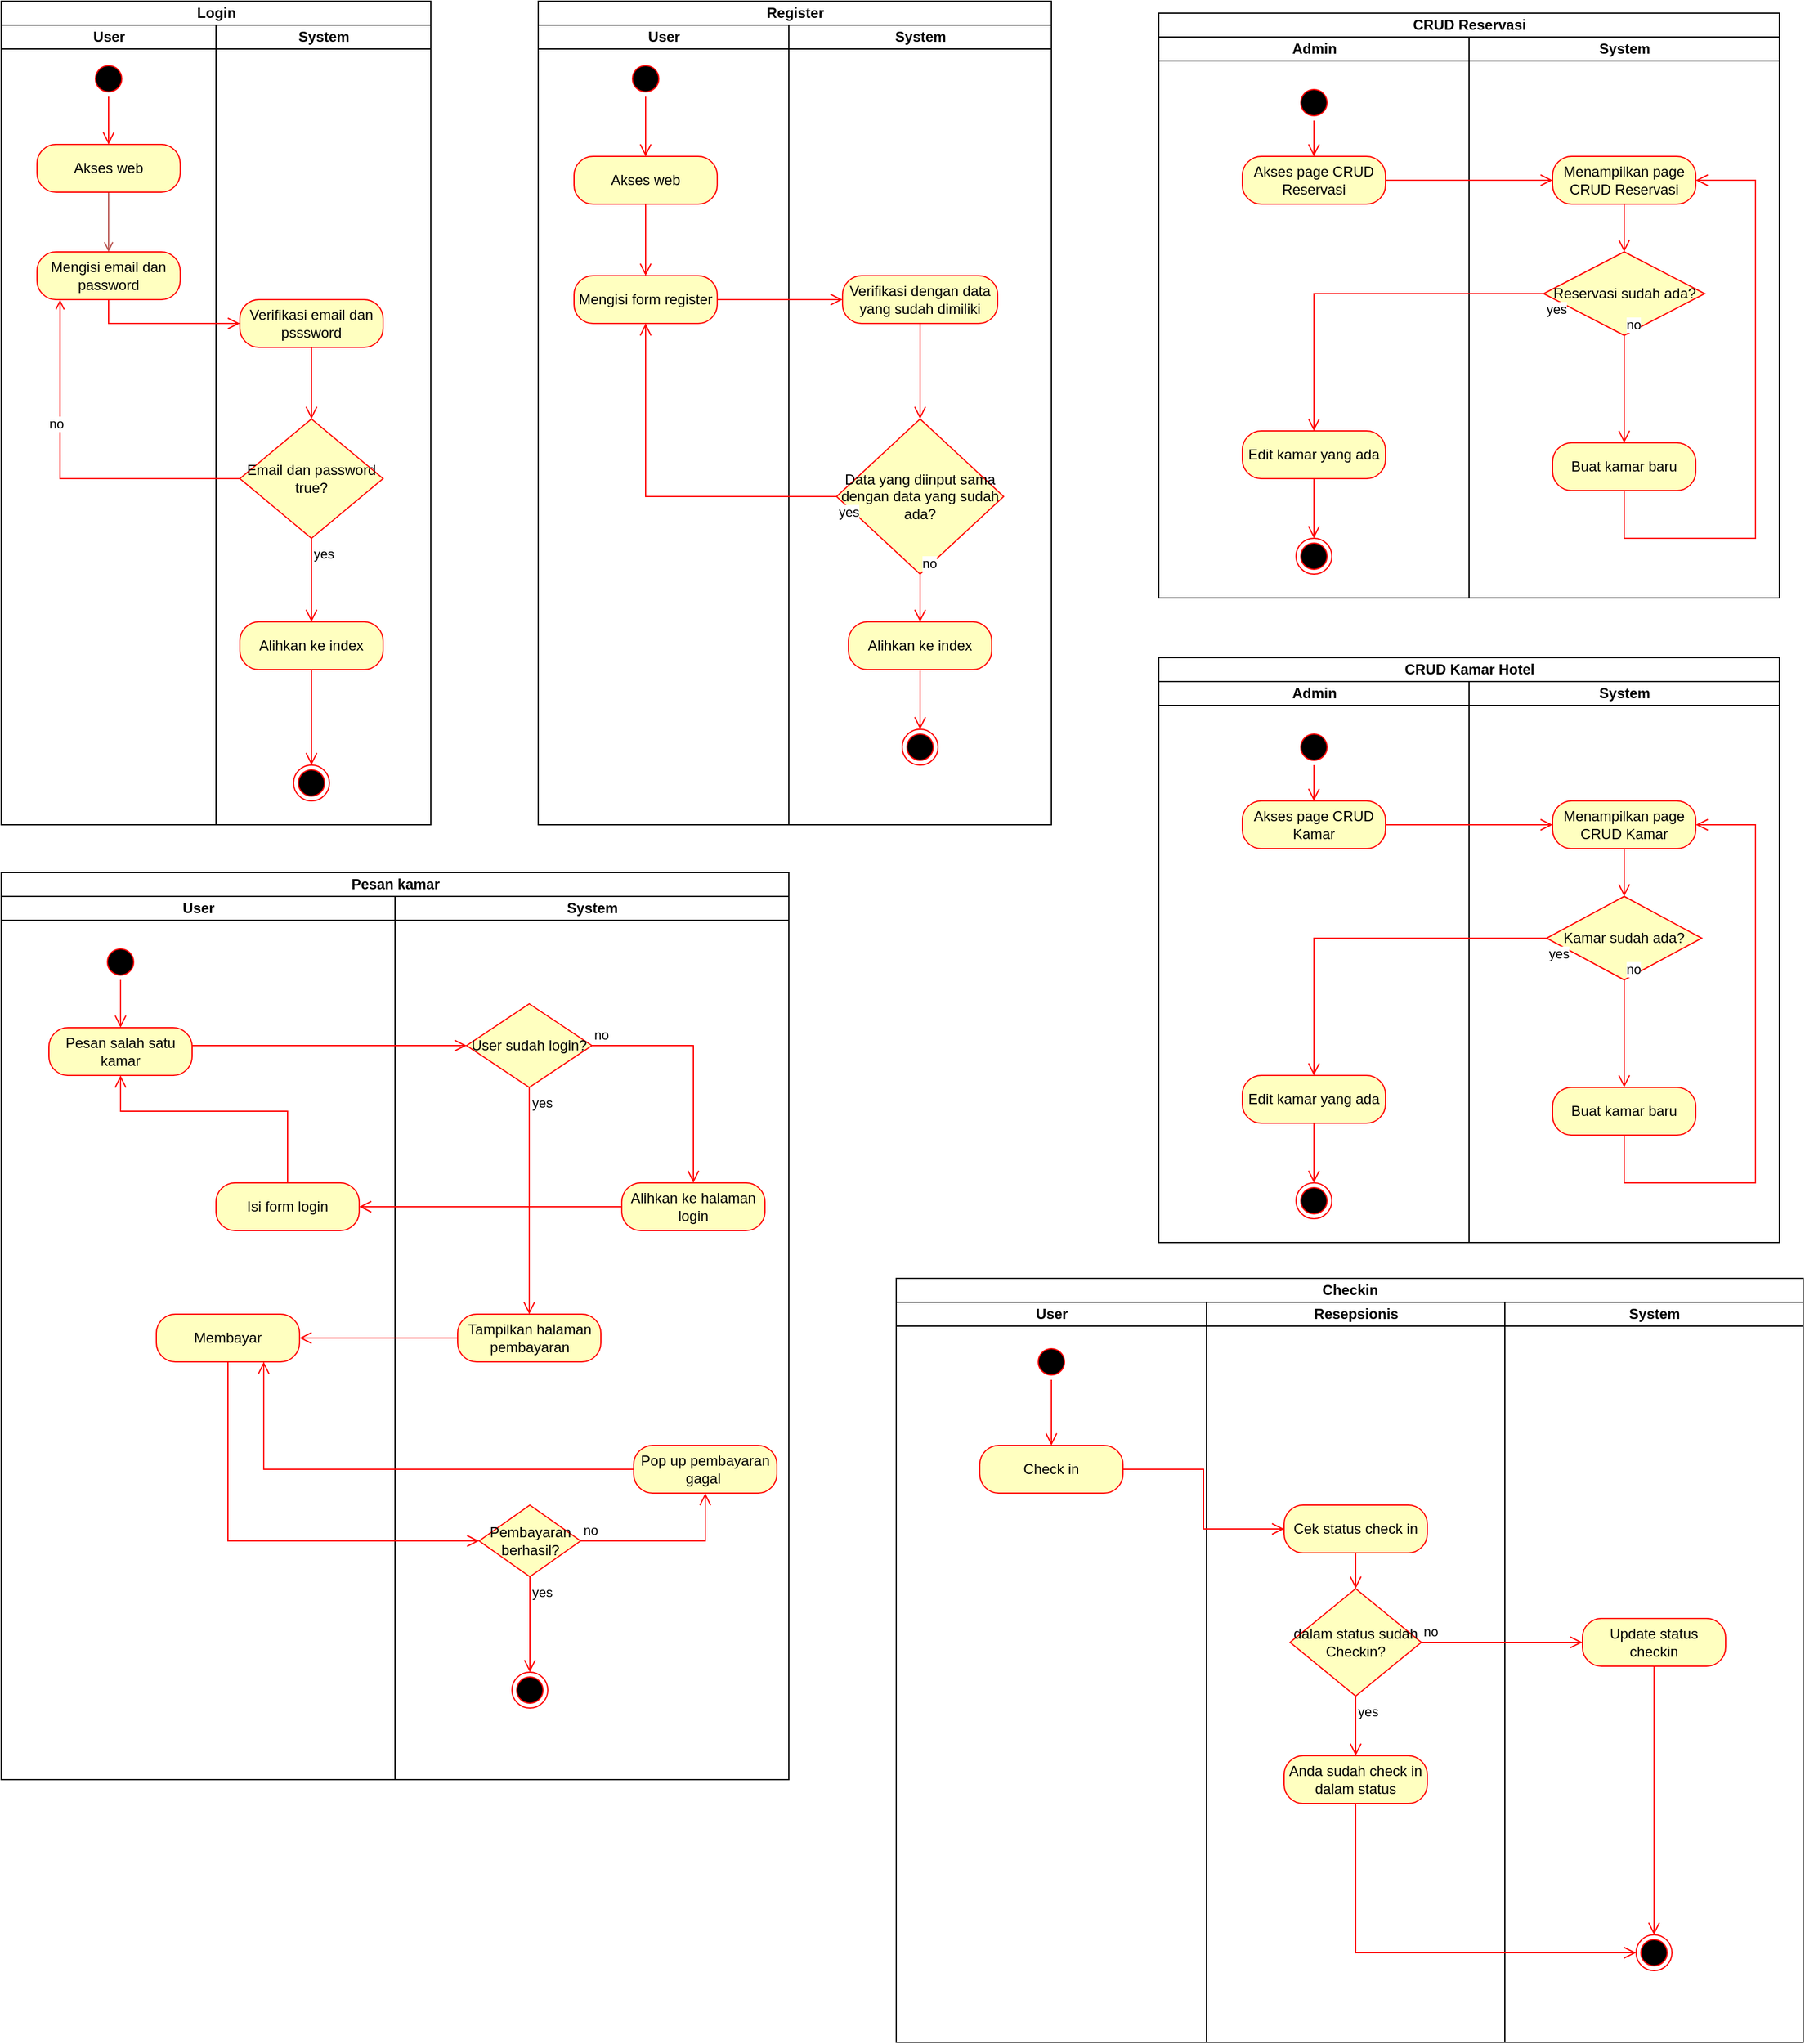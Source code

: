 <mxfile version="20.8.9" type="github">
  <diagram id="w5Iw6pwl8o3YvphtHwPO" name="Page-1">
    <mxGraphModel dx="1516" dy="861" grid="1" gridSize="10" guides="1" tooltips="1" connect="1" arrows="1" fold="1" page="1" pageScale="1" pageWidth="850" pageHeight="1100" math="0" shadow="0">
      <root>
        <mxCell id="0" />
        <mxCell id="1" parent="0" />
        <mxCell id="3vmP3eRCY4VIx7kzNNld-3" value="Login" style="swimlane;childLayout=stackLayout;resizeParent=1;resizeParentMax=0;startSize=20;html=1;" parent="1" vertex="1">
          <mxGeometry x="70" y="10" width="360" height="690" as="geometry" />
        </mxCell>
        <mxCell id="3vmP3eRCY4VIx7kzNNld-4" value="User" style="swimlane;startSize=20;html=1;" parent="3vmP3eRCY4VIx7kzNNld-3" vertex="1">
          <mxGeometry y="20" width="180" height="670" as="geometry" />
        </mxCell>
        <mxCell id="3vmP3eRCY4VIx7kzNNld-7" value="" style="ellipse;html=1;shape=startState;fillColor=#000000;strokeColor=#ff0000;" parent="3vmP3eRCY4VIx7kzNNld-4" vertex="1">
          <mxGeometry x="75" y="30" width="30" height="30" as="geometry" />
        </mxCell>
        <mxCell id="3vmP3eRCY4VIx7kzNNld-8" value="" style="edgeStyle=orthogonalEdgeStyle;html=1;verticalAlign=bottom;endArrow=open;endSize=8;strokeColor=#ff0000;rounded=0;entryX=0.5;entryY=0;entryDx=0;entryDy=0;" parent="3vmP3eRCY4VIx7kzNNld-4" source="3vmP3eRCY4VIx7kzNNld-7" target="3vmP3eRCY4VIx7kzNNld-9" edge="1">
          <mxGeometry relative="1" as="geometry">
            <mxPoint x="90" y="100" as="targetPoint" />
          </mxGeometry>
        </mxCell>
        <mxCell id="3vmP3eRCY4VIx7kzNNld-15" style="edgeStyle=orthogonalEdgeStyle;rounded=0;orthogonalLoop=1;jettySize=auto;html=1;entryX=0.5;entryY=0;entryDx=0;entryDy=0;fillColor=#f8cecc;strokeColor=#b85450;endArrow=open;endFill=0;" parent="3vmP3eRCY4VIx7kzNNld-4" source="3vmP3eRCY4VIx7kzNNld-9" target="3vmP3eRCY4VIx7kzNNld-13" edge="1">
          <mxGeometry relative="1" as="geometry" />
        </mxCell>
        <mxCell id="3vmP3eRCY4VIx7kzNNld-9" value="Akses web" style="rounded=1;whiteSpace=wrap;html=1;arcSize=40;fontColor=#000000;fillColor=#ffffc0;strokeColor=#ff0000;" parent="3vmP3eRCY4VIx7kzNNld-4" vertex="1">
          <mxGeometry x="30" y="100" width="120" height="40" as="geometry" />
        </mxCell>
        <mxCell id="3vmP3eRCY4VIx7kzNNld-13" value="Mengisi email dan password" style="rounded=1;whiteSpace=wrap;html=1;arcSize=40;fontColor=#000000;fillColor=#ffffc0;strokeColor=#ff0000;" parent="3vmP3eRCY4VIx7kzNNld-4" vertex="1">
          <mxGeometry x="30" y="190" width="120" height="40" as="geometry" />
        </mxCell>
        <mxCell id="3vmP3eRCY4VIx7kzNNld-5" value="System" style="swimlane;startSize=20;html=1;" parent="3vmP3eRCY4VIx7kzNNld-3" vertex="1">
          <mxGeometry x="180" y="20" width="180" height="670" as="geometry" />
        </mxCell>
        <mxCell id="3vmP3eRCY4VIx7kzNNld-16" value="Verifikasi email dan psssword" style="rounded=1;whiteSpace=wrap;html=1;arcSize=40;fontColor=#000000;fillColor=#ffffc0;strokeColor=#ff0000;" parent="3vmP3eRCY4VIx7kzNNld-5" vertex="1">
          <mxGeometry x="20" y="230" width="120" height="40" as="geometry" />
        </mxCell>
        <mxCell id="3vmP3eRCY4VIx7kzNNld-17" value="" style="edgeStyle=orthogonalEdgeStyle;html=1;verticalAlign=bottom;endArrow=open;endSize=8;strokeColor=#ff0000;rounded=0;entryX=0.5;entryY=0;entryDx=0;entryDy=0;" parent="3vmP3eRCY4VIx7kzNNld-5" source="3vmP3eRCY4VIx7kzNNld-16" target="3vmP3eRCY4VIx7kzNNld-21" edge="1">
          <mxGeometry relative="1" as="geometry">
            <mxPoint x="80" y="360" as="targetPoint" />
          </mxGeometry>
        </mxCell>
        <mxCell id="3vmP3eRCY4VIx7kzNNld-21" value="Email dan password true?" style="rhombus;whiteSpace=wrap;html=1;fillColor=#ffffc0;strokeColor=#ff0000;" parent="3vmP3eRCY4VIx7kzNNld-5" vertex="1">
          <mxGeometry x="20" y="330" width="120" height="100" as="geometry" />
        </mxCell>
        <mxCell id="3vmP3eRCY4VIx7kzNNld-23" value="yes" style="edgeStyle=orthogonalEdgeStyle;html=1;align=left;verticalAlign=top;endArrow=open;endSize=8;strokeColor=#ff0000;rounded=0;entryX=0.5;entryY=0;entryDx=0;entryDy=0;" parent="3vmP3eRCY4VIx7kzNNld-5" source="3vmP3eRCY4VIx7kzNNld-21" target="3vmP3eRCY4VIx7kzNNld-24" edge="1">
          <mxGeometry x="-1" relative="1" as="geometry">
            <mxPoint x="60" y="490" as="targetPoint" />
            <Array as="points" />
          </mxGeometry>
        </mxCell>
        <mxCell id="3vmP3eRCY4VIx7kzNNld-24" value="Alihkan ke index" style="rounded=1;whiteSpace=wrap;html=1;arcSize=40;fontColor=#000000;fillColor=#ffffc0;strokeColor=#ff0000;" parent="3vmP3eRCY4VIx7kzNNld-5" vertex="1">
          <mxGeometry x="20" y="500" width="120" height="40" as="geometry" />
        </mxCell>
        <mxCell id="3vmP3eRCY4VIx7kzNNld-25" value="" style="edgeStyle=orthogonalEdgeStyle;html=1;verticalAlign=bottom;endArrow=open;endSize=8;strokeColor=#ff0000;rounded=0;" parent="3vmP3eRCY4VIx7kzNNld-5" source="3vmP3eRCY4VIx7kzNNld-24" target="3vmP3eRCY4VIx7kzNNld-26" edge="1">
          <mxGeometry relative="1" as="geometry">
            <mxPoint x="80" y="600" as="targetPoint" />
          </mxGeometry>
        </mxCell>
        <mxCell id="3vmP3eRCY4VIx7kzNNld-26" value="" style="ellipse;html=1;shape=endState;fillColor=#000000;strokeColor=#ff0000;" parent="3vmP3eRCY4VIx7kzNNld-5" vertex="1">
          <mxGeometry x="65" y="620" width="30" height="30" as="geometry" />
        </mxCell>
        <mxCell id="3vmP3eRCY4VIx7kzNNld-14" value="" style="edgeStyle=orthogonalEdgeStyle;html=1;verticalAlign=bottom;endArrow=open;endSize=8;strokeColor=#ff0000;rounded=0;entryX=0;entryY=0.5;entryDx=0;entryDy=0;" parent="3vmP3eRCY4VIx7kzNNld-3" source="3vmP3eRCY4VIx7kzNNld-13" target="3vmP3eRCY4VIx7kzNNld-16" edge="1">
          <mxGeometry relative="1" as="geometry">
            <mxPoint x="90" y="325" as="targetPoint" />
            <Array as="points">
              <mxPoint x="90" y="270" />
            </Array>
          </mxGeometry>
        </mxCell>
        <mxCell id="3vmP3eRCY4VIx7kzNNld-27" style="edgeStyle=orthogonalEdgeStyle;rounded=0;orthogonalLoop=1;jettySize=auto;html=1;entryX=0.161;entryY=1.003;entryDx=0;entryDy=0;endArrow=open;endFill=0;fillColor=#e51400;strokeColor=#FF0000;entryPerimeter=0;" parent="3vmP3eRCY4VIx7kzNNld-3" source="3vmP3eRCY4VIx7kzNNld-21" target="3vmP3eRCY4VIx7kzNNld-13" edge="1">
          <mxGeometry relative="1" as="geometry" />
        </mxCell>
        <mxCell id="3vmP3eRCY4VIx7kzNNld-28" value="no" style="edgeLabel;html=1;align=center;verticalAlign=middle;resizable=0;points=[];" parent="3vmP3eRCY4VIx7kzNNld-27" vertex="1" connectable="0">
          <mxGeometry x="0.307" y="4" relative="1" as="geometry">
            <mxPoint as="offset" />
          </mxGeometry>
        </mxCell>
        <mxCell id="3vmP3eRCY4VIx7kzNNld-29" value="Register" style="swimlane;childLayout=stackLayout;resizeParent=1;resizeParentMax=0;startSize=20;html=1;" parent="1" vertex="1">
          <mxGeometry x="520" y="10" width="430" height="690" as="geometry" />
        </mxCell>
        <mxCell id="3vmP3eRCY4VIx7kzNNld-30" value="User" style="swimlane;startSize=20;html=1;" parent="3vmP3eRCY4VIx7kzNNld-29" vertex="1">
          <mxGeometry y="20" width="210" height="670" as="geometry" />
        </mxCell>
        <mxCell id="3vmP3eRCY4VIx7kzNNld-35" value="" style="ellipse;html=1;shape=startState;fillColor=#000000;strokeColor=#ff0000;" parent="3vmP3eRCY4VIx7kzNNld-30" vertex="1">
          <mxGeometry x="75" y="30" width="30" height="30" as="geometry" />
        </mxCell>
        <mxCell id="3vmP3eRCY4VIx7kzNNld-36" value="" style="edgeStyle=orthogonalEdgeStyle;html=1;verticalAlign=bottom;endArrow=open;endSize=8;strokeColor=#ff0000;rounded=0;entryX=0.5;entryY=0;entryDx=0;entryDy=0;" parent="3vmP3eRCY4VIx7kzNNld-30" source="3vmP3eRCY4VIx7kzNNld-35" target="3vmP3eRCY4VIx7kzNNld-38" edge="1">
          <mxGeometry relative="1" as="geometry">
            <mxPoint x="90" y="120" as="targetPoint" />
          </mxGeometry>
        </mxCell>
        <mxCell id="3vmP3eRCY4VIx7kzNNld-38" value="Akses web" style="rounded=1;whiteSpace=wrap;html=1;arcSize=40;fontColor=#000000;fillColor=#ffffc0;strokeColor=#ff0000;" parent="3vmP3eRCY4VIx7kzNNld-30" vertex="1">
          <mxGeometry x="30" y="110" width="120" height="40" as="geometry" />
        </mxCell>
        <mxCell id="3vmP3eRCY4VIx7kzNNld-39" value="" style="edgeStyle=orthogonalEdgeStyle;html=1;verticalAlign=bottom;endArrow=open;endSize=8;strokeColor=#ff0000;rounded=0;entryX=0.5;entryY=0;entryDx=0;entryDy=0;" parent="3vmP3eRCY4VIx7kzNNld-30" source="3vmP3eRCY4VIx7kzNNld-38" target="3vmP3eRCY4VIx7kzNNld-40" edge="1">
          <mxGeometry relative="1" as="geometry">
            <mxPoint x="90" y="210" as="targetPoint" />
          </mxGeometry>
        </mxCell>
        <mxCell id="3vmP3eRCY4VIx7kzNNld-40" value="Mengisi form register" style="rounded=1;whiteSpace=wrap;html=1;arcSize=40;fontColor=#000000;fillColor=#ffffc0;strokeColor=#ff0000;" parent="3vmP3eRCY4VIx7kzNNld-30" vertex="1">
          <mxGeometry x="30" y="210" width="120" height="40" as="geometry" />
        </mxCell>
        <mxCell id="3vmP3eRCY4VIx7kzNNld-31" value="System" style="swimlane;startSize=20;html=1;" parent="3vmP3eRCY4VIx7kzNNld-29" vertex="1">
          <mxGeometry x="210" y="20" width="220" height="670" as="geometry" />
        </mxCell>
        <mxCell id="3vmP3eRCY4VIx7kzNNld-42" value="Verifikasi dengan data yang sudah dimiliki" style="rounded=1;whiteSpace=wrap;html=1;arcSize=40;fontColor=#000000;fillColor=#ffffc0;strokeColor=#ff0000;" parent="3vmP3eRCY4VIx7kzNNld-31" vertex="1">
          <mxGeometry x="45" y="210" width="130" height="40" as="geometry" />
        </mxCell>
        <mxCell id="3vmP3eRCY4VIx7kzNNld-43" value="" style="edgeStyle=orthogonalEdgeStyle;html=1;verticalAlign=bottom;endArrow=open;endSize=8;strokeColor=#ff0000;rounded=0;entryX=0.5;entryY=0;entryDx=0;entryDy=0;" parent="3vmP3eRCY4VIx7kzNNld-31" source="3vmP3eRCY4VIx7kzNNld-42" target="3vmP3eRCY4VIx7kzNNld-44" edge="1">
          <mxGeometry relative="1" as="geometry">
            <mxPoint x="100" y="380" as="targetPoint" />
            <Array as="points">
              <mxPoint x="110" y="290" />
              <mxPoint x="110" y="290" />
            </Array>
          </mxGeometry>
        </mxCell>
        <mxCell id="3vmP3eRCY4VIx7kzNNld-44" value="Data yang diinput sama dengan data yang sudah ada?" style="rhombus;whiteSpace=wrap;html=1;fillColor=#ffffc0;strokeColor=#ff0000;" parent="3vmP3eRCY4VIx7kzNNld-31" vertex="1">
          <mxGeometry x="40" y="330" width="140" height="130" as="geometry" />
        </mxCell>
        <mxCell id="3vmP3eRCY4VIx7kzNNld-45" value="no" style="edgeStyle=orthogonalEdgeStyle;html=1;align=left;verticalAlign=bottom;endArrow=open;endSize=8;strokeColor=#ff0000;rounded=0;entryX=0.5;entryY=0;entryDx=0;entryDy=0;" parent="3vmP3eRCY4VIx7kzNNld-31" source="3vmP3eRCY4VIx7kzNNld-44" target="3vmP3eRCY4VIx7kzNNld-48" edge="1">
          <mxGeometry x="-1" relative="1" as="geometry">
            <mxPoint x="240" y="410" as="targetPoint" />
          </mxGeometry>
        </mxCell>
        <mxCell id="3vmP3eRCY4VIx7kzNNld-34" value="" style="ellipse;html=1;shape=endState;fillColor=#000000;strokeColor=#ff0000;" parent="3vmP3eRCY4VIx7kzNNld-31" vertex="1">
          <mxGeometry x="95" y="590" width="30" height="30" as="geometry" />
        </mxCell>
        <mxCell id="3vmP3eRCY4VIx7kzNNld-48" value="Alihkan ke index" style="rounded=1;whiteSpace=wrap;html=1;arcSize=40;fontColor=#000000;fillColor=#ffffc0;strokeColor=#ff0000;" parent="3vmP3eRCY4VIx7kzNNld-31" vertex="1">
          <mxGeometry x="50" y="500" width="120" height="40" as="geometry" />
        </mxCell>
        <mxCell id="3vmP3eRCY4VIx7kzNNld-49" value="" style="edgeStyle=orthogonalEdgeStyle;html=1;verticalAlign=bottom;endArrow=open;endSize=8;strokeColor=#ff0000;rounded=0;entryX=0.5;entryY=0;entryDx=0;entryDy=0;" parent="3vmP3eRCY4VIx7kzNNld-31" source="3vmP3eRCY4VIx7kzNNld-48" target="3vmP3eRCY4VIx7kzNNld-34" edge="1">
          <mxGeometry relative="1" as="geometry">
            <mxPoint x="150" y="550" as="targetPoint" />
          </mxGeometry>
        </mxCell>
        <mxCell id="3vmP3eRCY4VIx7kzNNld-41" value="" style="edgeStyle=orthogonalEdgeStyle;html=1;verticalAlign=bottom;endArrow=open;endSize=8;strokeColor=#ff0000;rounded=0;entryX=0;entryY=0.5;entryDx=0;entryDy=0;" parent="3vmP3eRCY4VIx7kzNNld-29" source="3vmP3eRCY4VIx7kzNNld-40" target="3vmP3eRCY4VIx7kzNNld-42" edge="1">
          <mxGeometry relative="1" as="geometry">
            <mxPoint x="90" y="350" as="targetPoint" />
          </mxGeometry>
        </mxCell>
        <mxCell id="3vmP3eRCY4VIx7kzNNld-46" value="yes" style="edgeStyle=orthogonalEdgeStyle;html=1;align=left;verticalAlign=top;endArrow=open;endSize=8;strokeColor=#ff0000;rounded=0;entryX=0.5;entryY=1;entryDx=0;entryDy=0;" parent="3vmP3eRCY4VIx7kzNNld-29" source="3vmP3eRCY4VIx7kzNNld-44" target="3vmP3eRCY4VIx7kzNNld-40" edge="1">
          <mxGeometry x="-1" relative="1" as="geometry">
            <mxPoint x="280" y="510" as="targetPoint" />
          </mxGeometry>
        </mxCell>
        <mxCell id="3vmP3eRCY4VIx7kzNNld-72" value="CRUD Kamar Hotel" style="swimlane;childLayout=stackLayout;resizeParent=1;resizeParentMax=0;startSize=20;html=1;" parent="1" vertex="1">
          <mxGeometry x="1040" y="560" width="520" height="490" as="geometry" />
        </mxCell>
        <mxCell id="3vmP3eRCY4VIx7kzNNld-73" value="Admin" style="swimlane;startSize=20;html=1;" parent="3vmP3eRCY4VIx7kzNNld-72" vertex="1">
          <mxGeometry y="20" width="260" height="470" as="geometry" />
        </mxCell>
        <mxCell id="uPMMzGDzGxfpZeVvDFy4-1" value="" style="ellipse;html=1;shape=startState;fillColor=#000000;strokeColor=#ff0000;" parent="3vmP3eRCY4VIx7kzNNld-73" vertex="1">
          <mxGeometry x="115" y="40" width="30" height="30" as="geometry" />
        </mxCell>
        <mxCell id="uPMMzGDzGxfpZeVvDFy4-2" value="" style="edgeStyle=orthogonalEdgeStyle;html=1;verticalAlign=bottom;endArrow=open;endSize=8;strokeColor=#ff0000;rounded=0;entryX=0.5;entryY=0;entryDx=0;entryDy=0;" parent="3vmP3eRCY4VIx7kzNNld-73" source="uPMMzGDzGxfpZeVvDFy4-1" target="uPMMzGDzGxfpZeVvDFy4-7" edge="1">
          <mxGeometry relative="1" as="geometry">
            <mxPoint x="130" y="120" as="targetPoint" />
          </mxGeometry>
        </mxCell>
        <mxCell id="uPMMzGDzGxfpZeVvDFy4-7" value="Akses page CRUD Kamar" style="rounded=1;whiteSpace=wrap;html=1;arcSize=40;fontColor=#000000;fillColor=#ffffc0;strokeColor=#ff0000;" parent="3vmP3eRCY4VIx7kzNNld-73" vertex="1">
          <mxGeometry x="70" y="100" width="120" height="40" as="geometry" />
        </mxCell>
        <mxCell id="uPMMzGDzGxfpZeVvDFy4-18" value="Edit kamar yang ada" style="rounded=1;whiteSpace=wrap;html=1;arcSize=40;fontColor=#000000;fillColor=#ffffc0;strokeColor=#ff0000;" parent="3vmP3eRCY4VIx7kzNNld-73" vertex="1">
          <mxGeometry x="70" y="330" width="120" height="40" as="geometry" />
        </mxCell>
        <mxCell id="uPMMzGDzGxfpZeVvDFy4-19" value="" style="edgeStyle=orthogonalEdgeStyle;html=1;verticalAlign=bottom;endArrow=open;endSize=8;strokeColor=#ff0000;rounded=0;entryX=0.5;entryY=0;entryDx=0;entryDy=0;" parent="3vmP3eRCY4VIx7kzNNld-73" source="uPMMzGDzGxfpZeVvDFy4-18" target="uPMMzGDzGxfpZeVvDFy4-20" edge="1">
          <mxGeometry relative="1" as="geometry">
            <mxPoint x="130" y="360" as="targetPoint" />
          </mxGeometry>
        </mxCell>
        <mxCell id="uPMMzGDzGxfpZeVvDFy4-20" value="" style="ellipse;html=1;shape=endState;fillColor=#000000;strokeColor=#ff0000;" parent="3vmP3eRCY4VIx7kzNNld-73" vertex="1">
          <mxGeometry x="115" y="420" width="30" height="30" as="geometry" />
        </mxCell>
        <mxCell id="3vmP3eRCY4VIx7kzNNld-74" value="System" style="swimlane;startSize=20;html=1;" parent="3vmP3eRCY4VIx7kzNNld-72" vertex="1">
          <mxGeometry x="260" y="20" width="260" height="470" as="geometry" />
        </mxCell>
        <mxCell id="uPMMzGDzGxfpZeVvDFy4-9" value="Menampilkan page CRUD Kamar" style="rounded=1;whiteSpace=wrap;html=1;arcSize=40;fontColor=#000000;fillColor=#ffffc0;strokeColor=#ff0000;" parent="3vmP3eRCY4VIx7kzNNld-74" vertex="1">
          <mxGeometry x="70" y="100" width="120" height="40" as="geometry" />
        </mxCell>
        <mxCell id="uPMMzGDzGxfpZeVvDFy4-10" value="" style="edgeStyle=orthogonalEdgeStyle;html=1;verticalAlign=bottom;endArrow=open;endSize=8;strokeColor=#ff0000;rounded=0;" parent="3vmP3eRCY4VIx7kzNNld-74" source="uPMMzGDzGxfpZeVvDFy4-9" target="uPMMzGDzGxfpZeVvDFy4-11" edge="1">
          <mxGeometry relative="1" as="geometry">
            <mxPoint x="130" y="240" as="targetPoint" />
          </mxGeometry>
        </mxCell>
        <mxCell id="uPMMzGDzGxfpZeVvDFy4-11" value="Kamar sudah ada?" style="rhombus;whiteSpace=wrap;html=1;fillColor=#ffffc0;strokeColor=#ff0000;" parent="3vmP3eRCY4VIx7kzNNld-74" vertex="1">
          <mxGeometry x="65" y="180" width="130" height="70" as="geometry" />
        </mxCell>
        <mxCell id="uPMMzGDzGxfpZeVvDFy4-12" value="no" style="edgeStyle=orthogonalEdgeStyle;html=1;align=left;verticalAlign=bottom;endArrow=open;endSize=8;strokeColor=#ff0000;rounded=0;exitX=0.5;exitY=1;exitDx=0;exitDy=0;" parent="3vmP3eRCY4VIx7kzNNld-74" source="uPMMzGDzGxfpZeVvDFy4-11" target="uPMMzGDzGxfpZeVvDFy4-16" edge="1">
          <mxGeometry x="-1" relative="1" as="geometry">
            <mxPoint x="320" y="330" as="targetPoint" />
            <Array as="points">
              <mxPoint x="130" y="320" />
              <mxPoint x="130" y="320" />
            </Array>
          </mxGeometry>
        </mxCell>
        <mxCell id="uPMMzGDzGxfpZeVvDFy4-16" value="Buat kamar baru" style="rounded=1;whiteSpace=wrap;html=1;arcSize=40;fontColor=#000000;fillColor=#ffffc0;strokeColor=#ff0000;" parent="3vmP3eRCY4VIx7kzNNld-74" vertex="1">
          <mxGeometry x="70" y="340" width="120" height="40" as="geometry" />
        </mxCell>
        <mxCell id="uPMMzGDzGxfpZeVvDFy4-17" value="" style="edgeStyle=orthogonalEdgeStyle;html=1;verticalAlign=bottom;endArrow=open;endSize=8;strokeColor=#ff0000;rounded=0;entryX=1;entryY=0.5;entryDx=0;entryDy=0;" parent="3vmP3eRCY4VIx7kzNNld-74" source="uPMMzGDzGxfpZeVvDFy4-16" target="uPMMzGDzGxfpZeVvDFy4-9" edge="1">
          <mxGeometry relative="1" as="geometry">
            <mxPoint x="130" y="510" as="targetPoint" />
            <Array as="points">
              <mxPoint x="130" y="420" />
              <mxPoint x="240" y="420" />
              <mxPoint x="240" y="120" />
            </Array>
          </mxGeometry>
        </mxCell>
        <mxCell id="uPMMzGDzGxfpZeVvDFy4-8" value="" style="edgeStyle=orthogonalEdgeStyle;html=1;verticalAlign=bottom;endArrow=open;endSize=8;strokeColor=#ff0000;rounded=0;exitX=1;exitY=0.5;exitDx=0;exitDy=0;entryX=0;entryY=0.5;entryDx=0;entryDy=0;" parent="3vmP3eRCY4VIx7kzNNld-72" source="uPMMzGDzGxfpZeVvDFy4-7" target="uPMMzGDzGxfpZeVvDFy4-9" edge="1">
          <mxGeometry relative="1" as="geometry">
            <mxPoint x="130" y="260" as="targetPoint" />
          </mxGeometry>
        </mxCell>
        <mxCell id="uPMMzGDzGxfpZeVvDFy4-13" value="yes" style="edgeStyle=orthogonalEdgeStyle;html=1;align=left;verticalAlign=top;endArrow=open;endSize=8;strokeColor=#ff0000;rounded=0;exitX=0;exitY=0.5;exitDx=0;exitDy=0;entryX=0.5;entryY=0;entryDx=0;entryDy=0;" parent="3vmP3eRCY4VIx7kzNNld-72" source="uPMMzGDzGxfpZeVvDFy4-11" target="uPMMzGDzGxfpZeVvDFy4-18" edge="1">
          <mxGeometry x="-1" relative="1" as="geometry">
            <mxPoint x="300" y="380" as="targetPoint" />
            <Array as="points">
              <mxPoint x="130" y="235" />
            </Array>
          </mxGeometry>
        </mxCell>
        <mxCell id="uPMMzGDzGxfpZeVvDFy4-21" value="CRUD Reservasi" style="swimlane;childLayout=stackLayout;resizeParent=1;resizeParentMax=0;startSize=20;html=1;" parent="1" vertex="1">
          <mxGeometry x="1040" y="20" width="520" height="490" as="geometry" />
        </mxCell>
        <mxCell id="uPMMzGDzGxfpZeVvDFy4-22" value="Admin" style="swimlane;startSize=20;html=1;" parent="uPMMzGDzGxfpZeVvDFy4-21" vertex="1">
          <mxGeometry y="20" width="260" height="470" as="geometry" />
        </mxCell>
        <mxCell id="uPMMzGDzGxfpZeVvDFy4-23" value="" style="ellipse;html=1;shape=startState;fillColor=#000000;strokeColor=#ff0000;" parent="uPMMzGDzGxfpZeVvDFy4-22" vertex="1">
          <mxGeometry x="115" y="40" width="30" height="30" as="geometry" />
        </mxCell>
        <mxCell id="uPMMzGDzGxfpZeVvDFy4-24" value="" style="edgeStyle=orthogonalEdgeStyle;html=1;verticalAlign=bottom;endArrow=open;endSize=8;strokeColor=#ff0000;rounded=0;entryX=0.5;entryY=0;entryDx=0;entryDy=0;" parent="uPMMzGDzGxfpZeVvDFy4-22" source="uPMMzGDzGxfpZeVvDFy4-23" target="uPMMzGDzGxfpZeVvDFy4-25" edge="1">
          <mxGeometry relative="1" as="geometry">
            <mxPoint x="130" y="120" as="targetPoint" />
          </mxGeometry>
        </mxCell>
        <mxCell id="uPMMzGDzGxfpZeVvDFy4-25" value="Akses page CRUD Reservasi" style="rounded=1;whiteSpace=wrap;html=1;arcSize=40;fontColor=#000000;fillColor=#ffffc0;strokeColor=#ff0000;" parent="uPMMzGDzGxfpZeVvDFy4-22" vertex="1">
          <mxGeometry x="70" y="100" width="120" height="40" as="geometry" />
        </mxCell>
        <mxCell id="uPMMzGDzGxfpZeVvDFy4-26" value="Edit kamar yang ada" style="rounded=1;whiteSpace=wrap;html=1;arcSize=40;fontColor=#000000;fillColor=#ffffc0;strokeColor=#ff0000;" parent="uPMMzGDzGxfpZeVvDFy4-22" vertex="1">
          <mxGeometry x="70" y="330" width="120" height="40" as="geometry" />
        </mxCell>
        <mxCell id="uPMMzGDzGxfpZeVvDFy4-27" value="" style="edgeStyle=orthogonalEdgeStyle;html=1;verticalAlign=bottom;endArrow=open;endSize=8;strokeColor=#ff0000;rounded=0;entryX=0.5;entryY=0;entryDx=0;entryDy=0;" parent="uPMMzGDzGxfpZeVvDFy4-22" source="uPMMzGDzGxfpZeVvDFy4-26" target="uPMMzGDzGxfpZeVvDFy4-28" edge="1">
          <mxGeometry relative="1" as="geometry">
            <mxPoint x="130" y="360" as="targetPoint" />
          </mxGeometry>
        </mxCell>
        <mxCell id="uPMMzGDzGxfpZeVvDFy4-28" value="" style="ellipse;html=1;shape=endState;fillColor=#000000;strokeColor=#ff0000;" parent="uPMMzGDzGxfpZeVvDFy4-22" vertex="1">
          <mxGeometry x="115" y="420" width="30" height="30" as="geometry" />
        </mxCell>
        <mxCell id="uPMMzGDzGxfpZeVvDFy4-29" value="System" style="swimlane;startSize=20;html=1;" parent="uPMMzGDzGxfpZeVvDFy4-21" vertex="1">
          <mxGeometry x="260" y="20" width="260" height="470" as="geometry" />
        </mxCell>
        <mxCell id="uPMMzGDzGxfpZeVvDFy4-30" value="Menampilkan page CRUD Reservasi" style="rounded=1;whiteSpace=wrap;html=1;arcSize=40;fontColor=#000000;fillColor=#ffffc0;strokeColor=#ff0000;" parent="uPMMzGDzGxfpZeVvDFy4-29" vertex="1">
          <mxGeometry x="70" y="100" width="120" height="40" as="geometry" />
        </mxCell>
        <mxCell id="uPMMzGDzGxfpZeVvDFy4-31" value="" style="edgeStyle=orthogonalEdgeStyle;html=1;verticalAlign=bottom;endArrow=open;endSize=8;strokeColor=#ff0000;rounded=0;" parent="uPMMzGDzGxfpZeVvDFy4-29" source="uPMMzGDzGxfpZeVvDFy4-30" target="uPMMzGDzGxfpZeVvDFy4-32" edge="1">
          <mxGeometry relative="1" as="geometry">
            <mxPoint x="130" y="240" as="targetPoint" />
          </mxGeometry>
        </mxCell>
        <mxCell id="uPMMzGDzGxfpZeVvDFy4-32" value="Reservasi sudah ada?" style="rhombus;whiteSpace=wrap;html=1;fillColor=#ffffc0;strokeColor=#ff0000;" parent="uPMMzGDzGxfpZeVvDFy4-29" vertex="1">
          <mxGeometry x="62.5" y="180" width="135" height="70" as="geometry" />
        </mxCell>
        <mxCell id="uPMMzGDzGxfpZeVvDFy4-33" value="no" style="edgeStyle=orthogonalEdgeStyle;html=1;align=left;verticalAlign=bottom;endArrow=open;endSize=8;strokeColor=#ff0000;rounded=0;exitX=0.5;exitY=1;exitDx=0;exitDy=0;" parent="uPMMzGDzGxfpZeVvDFy4-29" source="uPMMzGDzGxfpZeVvDFy4-32" target="uPMMzGDzGxfpZeVvDFy4-34" edge="1">
          <mxGeometry x="-1" relative="1" as="geometry">
            <mxPoint x="320" y="330" as="targetPoint" />
            <Array as="points">
              <mxPoint x="130" y="320" />
              <mxPoint x="130" y="320" />
            </Array>
          </mxGeometry>
        </mxCell>
        <mxCell id="uPMMzGDzGxfpZeVvDFy4-34" value="Buat kamar baru" style="rounded=1;whiteSpace=wrap;html=1;arcSize=40;fontColor=#000000;fillColor=#ffffc0;strokeColor=#ff0000;" parent="uPMMzGDzGxfpZeVvDFy4-29" vertex="1">
          <mxGeometry x="70" y="340" width="120" height="40" as="geometry" />
        </mxCell>
        <mxCell id="uPMMzGDzGxfpZeVvDFy4-35" value="" style="edgeStyle=orthogonalEdgeStyle;html=1;verticalAlign=bottom;endArrow=open;endSize=8;strokeColor=#ff0000;rounded=0;entryX=1;entryY=0.5;entryDx=0;entryDy=0;" parent="uPMMzGDzGxfpZeVvDFy4-29" source="uPMMzGDzGxfpZeVvDFy4-34" target="uPMMzGDzGxfpZeVvDFy4-30" edge="1">
          <mxGeometry relative="1" as="geometry">
            <mxPoint x="130" y="510" as="targetPoint" />
            <Array as="points">
              <mxPoint x="130" y="420" />
              <mxPoint x="240" y="420" />
              <mxPoint x="240" y="120" />
            </Array>
          </mxGeometry>
        </mxCell>
        <mxCell id="uPMMzGDzGxfpZeVvDFy4-36" value="" style="edgeStyle=orthogonalEdgeStyle;html=1;verticalAlign=bottom;endArrow=open;endSize=8;strokeColor=#ff0000;rounded=0;exitX=1;exitY=0.5;exitDx=0;exitDy=0;entryX=0;entryY=0.5;entryDx=0;entryDy=0;" parent="uPMMzGDzGxfpZeVvDFy4-21" source="uPMMzGDzGxfpZeVvDFy4-25" target="uPMMzGDzGxfpZeVvDFy4-30" edge="1">
          <mxGeometry relative="1" as="geometry">
            <mxPoint x="130" y="260" as="targetPoint" />
          </mxGeometry>
        </mxCell>
        <mxCell id="uPMMzGDzGxfpZeVvDFy4-37" value="yes" style="edgeStyle=orthogonalEdgeStyle;html=1;align=left;verticalAlign=top;endArrow=open;endSize=8;strokeColor=#ff0000;rounded=0;exitX=0;exitY=0.5;exitDx=0;exitDy=0;entryX=0.5;entryY=0;entryDx=0;entryDy=0;" parent="uPMMzGDzGxfpZeVvDFy4-21" source="uPMMzGDzGxfpZeVvDFy4-32" target="uPMMzGDzGxfpZeVvDFy4-26" edge="1">
          <mxGeometry x="-1" relative="1" as="geometry">
            <mxPoint x="300" y="380" as="targetPoint" />
            <Array as="points">
              <mxPoint x="130" y="235" />
            </Array>
          </mxGeometry>
        </mxCell>
        <mxCell id="SYIoRI6qR2s0bzhDcPAo-1" value="Pesan kamar" style="swimlane;childLayout=stackLayout;resizeParent=1;resizeParentMax=0;startSize=20;html=1;" vertex="1" parent="1">
          <mxGeometry x="70" y="740" width="660" height="760" as="geometry" />
        </mxCell>
        <mxCell id="SYIoRI6qR2s0bzhDcPAo-2" value="User" style="swimlane;startSize=20;html=1;" vertex="1" parent="SYIoRI6qR2s0bzhDcPAo-1">
          <mxGeometry y="20" width="330" height="740" as="geometry" />
        </mxCell>
        <mxCell id="SYIoRI6qR2s0bzhDcPAo-5" value="" style="ellipse;html=1;shape=startState;fillColor=#000000;strokeColor=#ff0000;" vertex="1" parent="SYIoRI6qR2s0bzhDcPAo-2">
          <mxGeometry x="85" y="40" width="30" height="30" as="geometry" />
        </mxCell>
        <mxCell id="SYIoRI6qR2s0bzhDcPAo-6" value="" style="edgeStyle=orthogonalEdgeStyle;html=1;verticalAlign=bottom;endArrow=open;endSize=8;strokeColor=#ff0000;rounded=0;entryX=0.5;entryY=0;entryDx=0;entryDy=0;" edge="1" source="SYIoRI6qR2s0bzhDcPAo-5" parent="SYIoRI6qR2s0bzhDcPAo-2" target="SYIoRI6qR2s0bzhDcPAo-7">
          <mxGeometry relative="1" as="geometry">
            <mxPoint x="100" y="130" as="targetPoint" />
          </mxGeometry>
        </mxCell>
        <mxCell id="SYIoRI6qR2s0bzhDcPAo-7" value="Pesan salah satu kamar" style="rounded=1;whiteSpace=wrap;html=1;arcSize=40;fontColor=#000000;fillColor=#ffffc0;strokeColor=#ff0000;" vertex="1" parent="SYIoRI6qR2s0bzhDcPAo-2">
          <mxGeometry x="40" y="110" width="120" height="40" as="geometry" />
        </mxCell>
        <mxCell id="SYIoRI6qR2s0bzhDcPAo-14" value="Isi form login" style="rounded=1;whiteSpace=wrap;html=1;arcSize=40;fontColor=#000000;fillColor=#ffffc0;strokeColor=#ff0000;" vertex="1" parent="SYIoRI6qR2s0bzhDcPAo-2">
          <mxGeometry x="180" y="240" width="120" height="40" as="geometry" />
        </mxCell>
        <mxCell id="SYIoRI6qR2s0bzhDcPAo-15" value="" style="edgeStyle=orthogonalEdgeStyle;html=1;verticalAlign=bottom;endArrow=open;endSize=8;strokeColor=#ff0000;rounded=0;entryX=0.5;entryY=1;entryDx=0;entryDy=0;" edge="1" source="SYIoRI6qR2s0bzhDcPAo-14" parent="SYIoRI6qR2s0bzhDcPAo-2" target="SYIoRI6qR2s0bzhDcPAo-7">
          <mxGeometry relative="1" as="geometry">
            <mxPoint x="110" y="180" as="targetPoint" />
            <Array as="points">
              <mxPoint x="240" y="180" />
              <mxPoint x="100" y="180" />
            </Array>
          </mxGeometry>
        </mxCell>
        <mxCell id="SYIoRI6qR2s0bzhDcPAo-18" value="Membayar" style="rounded=1;whiteSpace=wrap;html=1;arcSize=40;fontColor=#000000;fillColor=#ffffc0;strokeColor=#ff0000;" vertex="1" parent="SYIoRI6qR2s0bzhDcPAo-2">
          <mxGeometry x="130" y="350" width="120" height="40" as="geometry" />
        </mxCell>
        <mxCell id="SYIoRI6qR2s0bzhDcPAo-3" value="System" style="swimlane;startSize=20;html=1;" vertex="1" parent="SYIoRI6qR2s0bzhDcPAo-1">
          <mxGeometry x="330" y="20" width="330" height="740" as="geometry" />
        </mxCell>
        <mxCell id="SYIoRI6qR2s0bzhDcPAo-9" value="User sudah login?" style="rhombus;whiteSpace=wrap;html=1;fillColor=#ffffc0;strokeColor=#ff0000;" vertex="1" parent="SYIoRI6qR2s0bzhDcPAo-3">
          <mxGeometry x="60" y="90" width="105" height="70" as="geometry" />
        </mxCell>
        <mxCell id="SYIoRI6qR2s0bzhDcPAo-10" value="no" style="edgeStyle=orthogonalEdgeStyle;html=1;align=left;verticalAlign=bottom;endArrow=open;endSize=8;strokeColor=#ff0000;rounded=0;entryX=0.5;entryY=0;entryDx=0;entryDy=0;" edge="1" source="SYIoRI6qR2s0bzhDcPAo-9" parent="SYIoRI6qR2s0bzhDcPAo-3" target="SYIoRI6qR2s0bzhDcPAo-12">
          <mxGeometry x="-1" relative="1" as="geometry">
            <mxPoint x="245" y="140" as="targetPoint" />
          </mxGeometry>
        </mxCell>
        <mxCell id="SYIoRI6qR2s0bzhDcPAo-11" value="yes" style="edgeStyle=orthogonalEdgeStyle;html=1;align=left;verticalAlign=top;endArrow=open;endSize=8;strokeColor=#ff0000;rounded=0;entryX=0.5;entryY=0;entryDx=0;entryDy=0;" edge="1" source="SYIoRI6qR2s0bzhDcPAo-9" parent="SYIoRI6qR2s0bzhDcPAo-3" target="SYIoRI6qR2s0bzhDcPAo-16">
          <mxGeometry x="-1" relative="1" as="geometry">
            <mxPoint x="105" y="220" as="targetPoint" />
          </mxGeometry>
        </mxCell>
        <mxCell id="SYIoRI6qR2s0bzhDcPAo-12" value="Alihkan ke halaman login" style="rounded=1;whiteSpace=wrap;html=1;arcSize=40;fontColor=#000000;fillColor=#ffffc0;strokeColor=#ff0000;" vertex="1" parent="SYIoRI6qR2s0bzhDcPAo-3">
          <mxGeometry x="190" y="240" width="120" height="40" as="geometry" />
        </mxCell>
        <mxCell id="SYIoRI6qR2s0bzhDcPAo-16" value="Tampilkan halaman pembayaran" style="rounded=1;whiteSpace=wrap;html=1;arcSize=40;fontColor=#000000;fillColor=#ffffc0;strokeColor=#ff0000;" vertex="1" parent="SYIoRI6qR2s0bzhDcPAo-3">
          <mxGeometry x="52.5" y="350" width="120" height="40" as="geometry" />
        </mxCell>
        <mxCell id="SYIoRI6qR2s0bzhDcPAo-20" value="Pembayaran berhasil?" style="rhombus;whiteSpace=wrap;html=1;fillColor=#ffffc0;strokeColor=#ff0000;" vertex="1" parent="SYIoRI6qR2s0bzhDcPAo-3">
          <mxGeometry x="70.5" y="510" width="85" height="60" as="geometry" />
        </mxCell>
        <mxCell id="SYIoRI6qR2s0bzhDcPAo-21" value="no" style="edgeStyle=orthogonalEdgeStyle;html=1;align=left;verticalAlign=bottom;endArrow=open;endSize=8;strokeColor=#ff0000;rounded=0;entryX=0.5;entryY=1;entryDx=0;entryDy=0;" edge="1" source="SYIoRI6qR2s0bzhDcPAo-20" parent="SYIoRI6qR2s0bzhDcPAo-3" target="SYIoRI6qR2s0bzhDcPAo-24">
          <mxGeometry x="-1" relative="1" as="geometry">
            <mxPoint x="270" y="450" as="targetPoint" />
            <Array as="points">
              <mxPoint x="260" y="540" />
            </Array>
          </mxGeometry>
        </mxCell>
        <mxCell id="SYIoRI6qR2s0bzhDcPAo-22" value="yes" style="edgeStyle=orthogonalEdgeStyle;html=1;align=left;verticalAlign=top;endArrow=open;endSize=8;strokeColor=#ff0000;rounded=0;entryX=0.5;entryY=0;entryDx=0;entryDy=0;" edge="1" source="SYIoRI6qR2s0bzhDcPAo-20" parent="SYIoRI6qR2s0bzhDcPAo-3" target="SYIoRI6qR2s0bzhDcPAo-23">
          <mxGeometry x="-1" relative="1" as="geometry">
            <mxPoint x="113" y="560" as="targetPoint" />
            <Array as="points" />
          </mxGeometry>
        </mxCell>
        <mxCell id="SYIoRI6qR2s0bzhDcPAo-23" value="" style="ellipse;html=1;shape=endState;fillColor=#000000;strokeColor=#ff0000;" vertex="1" parent="SYIoRI6qR2s0bzhDcPAo-3">
          <mxGeometry x="98" y="650" width="30" height="30" as="geometry" />
        </mxCell>
        <mxCell id="SYIoRI6qR2s0bzhDcPAo-24" value="Pop up pembayaran gagal&amp;nbsp;" style="rounded=1;whiteSpace=wrap;html=1;arcSize=40;fontColor=#000000;fillColor=#ffffc0;strokeColor=#ff0000;" vertex="1" parent="SYIoRI6qR2s0bzhDcPAo-3">
          <mxGeometry x="200" y="460" width="120" height="40" as="geometry" />
        </mxCell>
        <mxCell id="SYIoRI6qR2s0bzhDcPAo-13" value="" style="edgeStyle=orthogonalEdgeStyle;html=1;verticalAlign=bottom;endArrow=open;endSize=8;strokeColor=#ff0000;rounded=0;entryX=1;entryY=0.5;entryDx=0;entryDy=0;" edge="1" source="SYIoRI6qR2s0bzhDcPAo-12" parent="SYIoRI6qR2s0bzhDcPAo-1" target="SYIoRI6qR2s0bzhDcPAo-14">
          <mxGeometry relative="1" as="geometry">
            <mxPoint x="585" y="470" as="targetPoint" />
          </mxGeometry>
        </mxCell>
        <mxCell id="SYIoRI6qR2s0bzhDcPAo-8" value="" style="edgeStyle=orthogonalEdgeStyle;html=1;verticalAlign=bottom;endArrow=open;endSize=8;strokeColor=#ff0000;rounded=0;entryX=0;entryY=0.5;entryDx=0;entryDy=0;" edge="1" source="SYIoRI6qR2s0bzhDcPAo-7" parent="SYIoRI6qR2s0bzhDcPAo-1" target="SYIoRI6qR2s0bzhDcPAo-9">
          <mxGeometry relative="1" as="geometry">
            <mxPoint x="100" y="240" as="targetPoint" />
            <Array as="points">
              <mxPoint x="100" y="145" />
            </Array>
          </mxGeometry>
        </mxCell>
        <mxCell id="SYIoRI6qR2s0bzhDcPAo-17" value="" style="edgeStyle=orthogonalEdgeStyle;html=1;verticalAlign=bottom;endArrow=open;endSize=8;strokeColor=#ff0000;rounded=0;entryX=1;entryY=0.5;entryDx=0;entryDy=0;" edge="1" source="SYIoRI6qR2s0bzhDcPAo-16" parent="SYIoRI6qR2s0bzhDcPAo-1" target="SYIoRI6qR2s0bzhDcPAo-18">
          <mxGeometry relative="1" as="geometry">
            <mxPoint x="443" y="450" as="targetPoint" />
          </mxGeometry>
        </mxCell>
        <mxCell id="SYIoRI6qR2s0bzhDcPAo-19" value="" style="edgeStyle=orthogonalEdgeStyle;html=1;verticalAlign=bottom;endArrow=open;endSize=8;strokeColor=#ff0000;rounded=0;entryX=0;entryY=0.5;entryDx=0;entryDy=0;" edge="1" source="SYIoRI6qR2s0bzhDcPAo-18" parent="SYIoRI6qR2s0bzhDcPAo-1" target="SYIoRI6qR2s0bzhDcPAo-20">
          <mxGeometry relative="1" as="geometry">
            <mxPoint x="190" y="470" as="targetPoint" />
            <Array as="points">
              <mxPoint x="190" y="560" />
            </Array>
          </mxGeometry>
        </mxCell>
        <mxCell id="SYIoRI6qR2s0bzhDcPAo-25" value="" style="edgeStyle=orthogonalEdgeStyle;html=1;verticalAlign=bottom;endArrow=open;endSize=8;strokeColor=#ff0000;rounded=0;entryX=0.75;entryY=1;entryDx=0;entryDy=0;" edge="1" source="SYIoRI6qR2s0bzhDcPAo-24" parent="SYIoRI6qR2s0bzhDcPAo-1" target="SYIoRI6qR2s0bzhDcPAo-18">
          <mxGeometry relative="1" as="geometry">
            <mxPoint x="570" y="600" as="targetPoint" />
          </mxGeometry>
        </mxCell>
        <mxCell id="SYIoRI6qR2s0bzhDcPAo-35" value="Checkin" style="swimlane;childLayout=stackLayout;resizeParent=1;resizeParentMax=0;startSize=20;html=1;" vertex="1" parent="1">
          <mxGeometry x="820" y="1080" width="760" height="640" as="geometry" />
        </mxCell>
        <mxCell id="SYIoRI6qR2s0bzhDcPAo-36" value="User" style="swimlane;startSize=20;html=1;" vertex="1" parent="SYIoRI6qR2s0bzhDcPAo-35">
          <mxGeometry y="20" width="260" height="620" as="geometry" />
        </mxCell>
        <mxCell id="SYIoRI6qR2s0bzhDcPAo-39" value="" style="ellipse;html=1;shape=startState;fillColor=#000000;strokeColor=#ff0000;" vertex="1" parent="SYIoRI6qR2s0bzhDcPAo-36">
          <mxGeometry x="115" y="35" width="30" height="30" as="geometry" />
        </mxCell>
        <mxCell id="SYIoRI6qR2s0bzhDcPAo-40" value="" style="edgeStyle=orthogonalEdgeStyle;html=1;verticalAlign=bottom;endArrow=open;endSize=8;strokeColor=#ff0000;rounded=0;entryX=0.5;entryY=0;entryDx=0;entryDy=0;" edge="1" source="SYIoRI6qR2s0bzhDcPAo-39" parent="SYIoRI6qR2s0bzhDcPAo-36" target="SYIoRI6qR2s0bzhDcPAo-41">
          <mxGeometry relative="1" as="geometry">
            <mxPoint x="130" y="125" as="targetPoint" />
          </mxGeometry>
        </mxCell>
        <mxCell id="SYIoRI6qR2s0bzhDcPAo-41" value="Check in" style="rounded=1;whiteSpace=wrap;html=1;arcSize=40;fontColor=#000000;fillColor=#ffffc0;strokeColor=#ff0000;" vertex="1" parent="SYIoRI6qR2s0bzhDcPAo-36">
          <mxGeometry x="70" y="120" width="120" height="40" as="geometry" />
        </mxCell>
        <mxCell id="SYIoRI6qR2s0bzhDcPAo-37" value="Resepsionis" style="swimlane;startSize=20;html=1;" vertex="1" parent="SYIoRI6qR2s0bzhDcPAo-35">
          <mxGeometry x="260" y="20" width="250" height="620" as="geometry" />
        </mxCell>
        <mxCell id="SYIoRI6qR2s0bzhDcPAo-43" value="Cek status check in" style="rounded=1;whiteSpace=wrap;html=1;arcSize=40;fontColor=#000000;fillColor=#ffffc0;strokeColor=#ff0000;" vertex="1" parent="SYIoRI6qR2s0bzhDcPAo-37">
          <mxGeometry x="65" y="170" width="120" height="40" as="geometry" />
        </mxCell>
        <mxCell id="SYIoRI6qR2s0bzhDcPAo-47" value="dalam status sudah Checkin?" style="rhombus;whiteSpace=wrap;html=1;fillColor=#ffffc0;strokeColor=#ff0000;" vertex="1" parent="SYIoRI6qR2s0bzhDcPAo-37">
          <mxGeometry x="70" y="240" width="110" height="90" as="geometry" />
        </mxCell>
        <mxCell id="SYIoRI6qR2s0bzhDcPAo-49" value="yes" style="edgeStyle=orthogonalEdgeStyle;html=1;align=left;verticalAlign=top;endArrow=open;endSize=8;strokeColor=#ff0000;rounded=0;" edge="1" source="SYIoRI6qR2s0bzhDcPAo-47" parent="SYIoRI6qR2s0bzhDcPAo-37">
          <mxGeometry x="-1" relative="1" as="geometry">
            <mxPoint x="125" y="380" as="targetPoint" />
          </mxGeometry>
        </mxCell>
        <mxCell id="SYIoRI6qR2s0bzhDcPAo-44" value="" style="edgeStyle=orthogonalEdgeStyle;html=1;verticalAlign=bottom;endArrow=open;endSize=8;strokeColor=#ff0000;rounded=0;entryX=0.5;entryY=0;entryDx=0;entryDy=0;" edge="1" source="SYIoRI6qR2s0bzhDcPAo-43" parent="SYIoRI6qR2s0bzhDcPAo-37" target="SYIoRI6qR2s0bzhDcPAo-47">
          <mxGeometry relative="1" as="geometry">
            <mxPoint x="125" y="290" as="targetPoint" />
            <Array as="points" />
          </mxGeometry>
        </mxCell>
        <mxCell id="SYIoRI6qR2s0bzhDcPAo-52" value="Anda sudah check in dalam status" style="rounded=1;whiteSpace=wrap;html=1;arcSize=40;fontColor=#000000;fillColor=#ffffc0;strokeColor=#ff0000;" vertex="1" parent="SYIoRI6qR2s0bzhDcPAo-37">
          <mxGeometry x="65" y="380" width="120" height="40" as="geometry" />
        </mxCell>
        <mxCell id="SYIoRI6qR2s0bzhDcPAo-38" value="System" style="swimlane;startSize=20;html=1;" vertex="1" parent="SYIoRI6qR2s0bzhDcPAo-35">
          <mxGeometry x="510" y="20" width="250" height="620" as="geometry" />
        </mxCell>
        <mxCell id="SYIoRI6qR2s0bzhDcPAo-50" value="Update status checkin" style="rounded=1;whiteSpace=wrap;html=1;arcSize=40;fontColor=#000000;fillColor=#ffffc0;strokeColor=#ff0000;" vertex="1" parent="SYIoRI6qR2s0bzhDcPAo-38">
          <mxGeometry x="65" y="265" width="120" height="40" as="geometry" />
        </mxCell>
        <mxCell id="SYIoRI6qR2s0bzhDcPAo-51" value="" style="edgeStyle=orthogonalEdgeStyle;html=1;verticalAlign=bottom;endArrow=open;endSize=8;strokeColor=#ff0000;rounded=0;entryX=0.5;entryY=0;entryDx=0;entryDy=0;" edge="1" source="SYIoRI6qR2s0bzhDcPAo-50" parent="SYIoRI6qR2s0bzhDcPAo-38" target="SYIoRI6qR2s0bzhDcPAo-54">
          <mxGeometry relative="1" as="geometry">
            <mxPoint x="140" y="380" as="targetPoint" />
          </mxGeometry>
        </mxCell>
        <mxCell id="SYIoRI6qR2s0bzhDcPAo-54" value="" style="ellipse;html=1;shape=endState;fillColor=#000000;strokeColor=#ff0000;" vertex="1" parent="SYIoRI6qR2s0bzhDcPAo-38">
          <mxGeometry x="110" y="530" width="30" height="30" as="geometry" />
        </mxCell>
        <mxCell id="SYIoRI6qR2s0bzhDcPAo-42" value="" style="edgeStyle=orthogonalEdgeStyle;html=1;verticalAlign=bottom;endArrow=open;endSize=8;strokeColor=#ff0000;rounded=0;entryX=0;entryY=0.5;entryDx=0;entryDy=0;" edge="1" source="SYIoRI6qR2s0bzhDcPAo-41" parent="SYIoRI6qR2s0bzhDcPAo-35" target="SYIoRI6qR2s0bzhDcPAo-43">
          <mxGeometry relative="1" as="geometry">
            <mxPoint x="130" y="280" as="targetPoint" />
          </mxGeometry>
        </mxCell>
        <mxCell id="SYIoRI6qR2s0bzhDcPAo-48" value="no" style="edgeStyle=orthogonalEdgeStyle;html=1;align=left;verticalAlign=bottom;endArrow=open;endSize=8;strokeColor=#ff0000;rounded=0;entryX=0;entryY=0.5;entryDx=0;entryDy=0;" edge="1" source="SYIoRI6qR2s0bzhDcPAo-47" parent="SYIoRI6qR2s0bzhDcPAo-35" target="SYIoRI6qR2s0bzhDcPAo-50">
          <mxGeometry x="-1" relative="1" as="geometry">
            <mxPoint x="490" y="350" as="targetPoint" />
          </mxGeometry>
        </mxCell>
        <mxCell id="SYIoRI6qR2s0bzhDcPAo-53" value="" style="edgeStyle=orthogonalEdgeStyle;html=1;verticalAlign=bottom;endArrow=open;endSize=8;strokeColor=#ff0000;rounded=0;entryX=0;entryY=0.5;entryDx=0;entryDy=0;" edge="1" source="SYIoRI6qR2s0bzhDcPAo-52" parent="SYIoRI6qR2s0bzhDcPAo-35" target="SYIoRI6qR2s0bzhDcPAo-54">
          <mxGeometry relative="1" as="geometry">
            <mxPoint x="385" y="500" as="targetPoint" />
            <Array as="points">
              <mxPoint x="385" y="565" />
            </Array>
          </mxGeometry>
        </mxCell>
      </root>
    </mxGraphModel>
  </diagram>
</mxfile>
